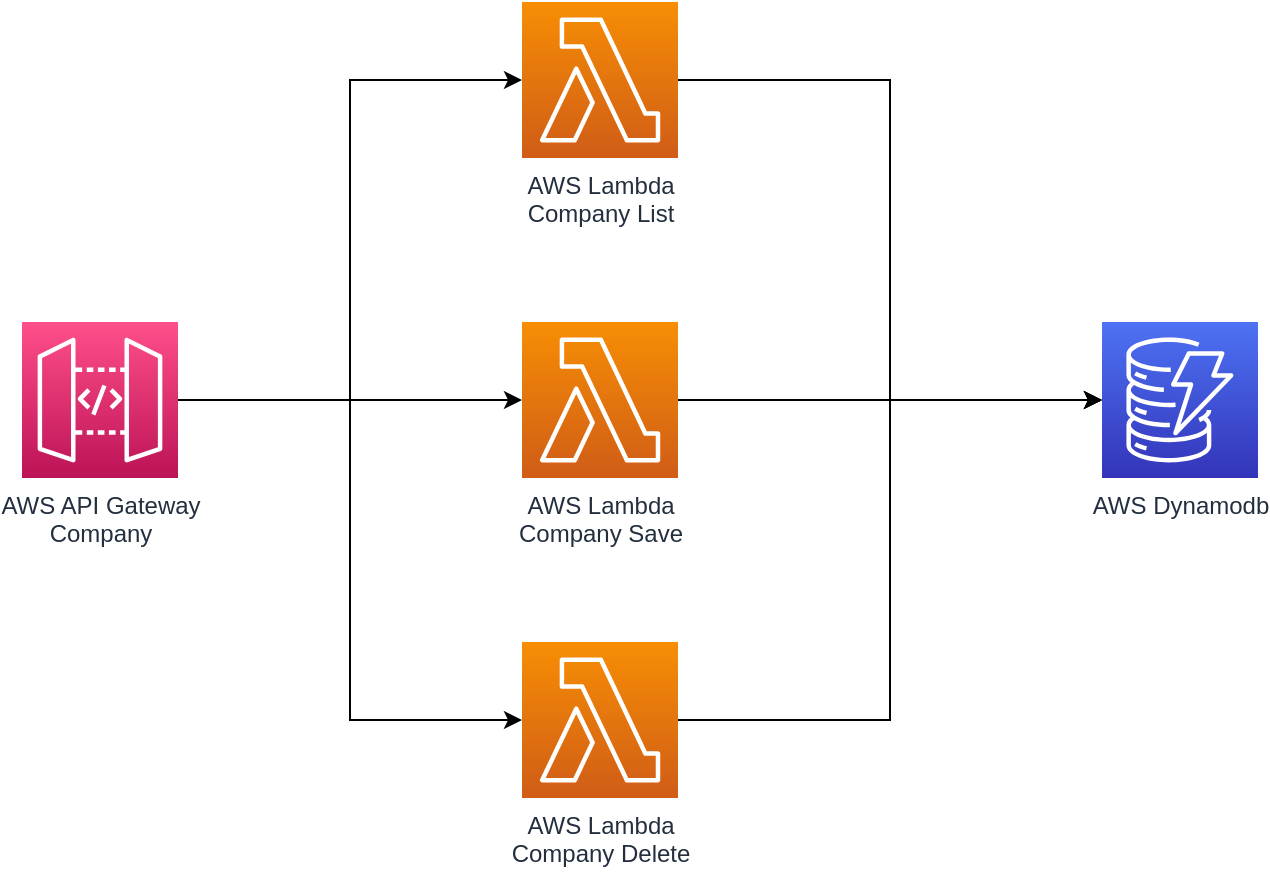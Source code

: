 <mxfile version="20.0.4" type="device"><diagram id="e8tYV-z4HxG3ABRTTgxZ" name="Page-1"><mxGraphModel dx="3784" dy="2240" grid="1" gridSize="10" guides="1" tooltips="1" connect="1" arrows="1" fold="1" page="1" pageScale="1" pageWidth="827" pageHeight="1169" math="0" shadow="0"><root><mxCell id="0"/><mxCell id="1" parent="0"/><mxCell id="E3mAlaE1pcCwjLy2NKng-6" style="edgeStyle=orthogonalEdgeStyle;rounded=0;orthogonalLoop=1;jettySize=auto;html=1;entryX=0;entryY=0.5;entryDx=0;entryDy=0;entryPerimeter=0;" edge="1" parent="1" source="E3mAlaE1pcCwjLy2NKng-1" target="E3mAlaE1pcCwjLy2NKng-3"><mxGeometry relative="1" as="geometry"/></mxCell><mxCell id="E3mAlaE1pcCwjLy2NKng-7" style="edgeStyle=orthogonalEdgeStyle;rounded=0;orthogonalLoop=1;jettySize=auto;html=1;" edge="1" parent="1" source="E3mAlaE1pcCwjLy2NKng-1" target="E3mAlaE1pcCwjLy2NKng-2"><mxGeometry relative="1" as="geometry"/></mxCell><mxCell id="E3mAlaE1pcCwjLy2NKng-8" style="edgeStyle=orthogonalEdgeStyle;rounded=0;orthogonalLoop=1;jettySize=auto;html=1;entryX=0;entryY=0.5;entryDx=0;entryDy=0;entryPerimeter=0;" edge="1" parent="1" source="E3mAlaE1pcCwjLy2NKng-1" target="E3mAlaE1pcCwjLy2NKng-4"><mxGeometry relative="1" as="geometry"/></mxCell><mxCell id="E3mAlaE1pcCwjLy2NKng-1" value="AWS API Gateway&lt;br&gt;Company" style="sketch=0;points=[[0,0,0],[0.25,0,0],[0.5,0,0],[0.75,0,0],[1,0,0],[0,1,0],[0.25,1,0],[0.5,1,0],[0.75,1,0],[1,1,0],[0,0.25,0],[0,0.5,0],[0,0.75,0],[1,0.25,0],[1,0.5,0],[1,0.75,0]];outlineConnect=0;fontColor=#232F3E;gradientColor=#FF4F8B;gradientDirection=north;fillColor=#BC1356;strokeColor=#ffffff;dashed=0;verticalLabelPosition=bottom;verticalAlign=top;align=center;html=1;fontSize=12;fontStyle=0;aspect=fixed;shape=mxgraph.aws4.resourceIcon;resIcon=mxgraph.aws4.api_gateway;" vertex="1" parent="1"><mxGeometry x="120" y="240" width="78" height="78" as="geometry"/></mxCell><mxCell id="E3mAlaE1pcCwjLy2NKng-10" style="edgeStyle=orthogonalEdgeStyle;rounded=0;orthogonalLoop=1;jettySize=auto;html=1;entryX=0;entryY=0.5;entryDx=0;entryDy=0;entryPerimeter=0;" edge="1" parent="1" source="E3mAlaE1pcCwjLy2NKng-2" target="E3mAlaE1pcCwjLy2NKng-5"><mxGeometry relative="1" as="geometry"/></mxCell><mxCell id="E3mAlaE1pcCwjLy2NKng-2" value="AWS Lambda&lt;br&gt;Company Save" style="sketch=0;points=[[0,0,0],[0.25,0,0],[0.5,0,0],[0.75,0,0],[1,0,0],[0,1,0],[0.25,1,0],[0.5,1,0],[0.75,1,0],[1,1,0],[0,0.25,0],[0,0.5,0],[0,0.75,0],[1,0.25,0],[1,0.5,0],[1,0.75,0]];outlineConnect=0;fontColor=#232F3E;gradientColor=#F78E04;gradientDirection=north;fillColor=#D05C17;strokeColor=#ffffff;dashed=0;verticalLabelPosition=bottom;verticalAlign=top;align=center;html=1;fontSize=12;fontStyle=0;aspect=fixed;shape=mxgraph.aws4.resourceIcon;resIcon=mxgraph.aws4.lambda;" vertex="1" parent="1"><mxGeometry x="370" y="240" width="78" height="78" as="geometry"/></mxCell><mxCell id="E3mAlaE1pcCwjLy2NKng-9" style="edgeStyle=orthogonalEdgeStyle;rounded=0;orthogonalLoop=1;jettySize=auto;html=1;entryX=0;entryY=0.5;entryDx=0;entryDy=0;entryPerimeter=0;" edge="1" parent="1" source="E3mAlaE1pcCwjLy2NKng-3" target="E3mAlaE1pcCwjLy2NKng-5"><mxGeometry relative="1" as="geometry"/></mxCell><mxCell id="E3mAlaE1pcCwjLy2NKng-3" value="AWS Lambda&lt;br&gt;Company List" style="sketch=0;points=[[0,0,0],[0.25,0,0],[0.5,0,0],[0.75,0,0],[1,0,0],[0,1,0],[0.25,1,0],[0.5,1,0],[0.75,1,0],[1,1,0],[0,0.25,0],[0,0.5,0],[0,0.75,0],[1,0.25,0],[1,0.5,0],[1,0.75,0]];outlineConnect=0;fontColor=#232F3E;gradientColor=#F78E04;gradientDirection=north;fillColor=#D05C17;strokeColor=#ffffff;dashed=0;verticalLabelPosition=bottom;verticalAlign=top;align=center;html=1;fontSize=12;fontStyle=0;aspect=fixed;shape=mxgraph.aws4.resourceIcon;resIcon=mxgraph.aws4.lambda;" vertex="1" parent="1"><mxGeometry x="370" y="80" width="78" height="78" as="geometry"/></mxCell><mxCell id="E3mAlaE1pcCwjLy2NKng-13" style="edgeStyle=orthogonalEdgeStyle;rounded=0;orthogonalLoop=1;jettySize=auto;html=1;entryX=0;entryY=0.5;entryDx=0;entryDy=0;entryPerimeter=0;" edge="1" parent="1" source="E3mAlaE1pcCwjLy2NKng-4" target="E3mAlaE1pcCwjLy2NKng-5"><mxGeometry relative="1" as="geometry"/></mxCell><mxCell id="E3mAlaE1pcCwjLy2NKng-4" value="AWS Lambda&lt;br&gt;Company Delete" style="sketch=0;points=[[0,0,0],[0.25,0,0],[0.5,0,0],[0.75,0,0],[1,0,0],[0,1,0],[0.25,1,0],[0.5,1,0],[0.75,1,0],[1,1,0],[0,0.25,0],[0,0.5,0],[0,0.75,0],[1,0.25,0],[1,0.5,0],[1,0.75,0]];outlineConnect=0;fontColor=#232F3E;gradientColor=#F78E04;gradientDirection=north;fillColor=#D05C17;strokeColor=#ffffff;dashed=0;verticalLabelPosition=bottom;verticalAlign=top;align=center;html=1;fontSize=12;fontStyle=0;aspect=fixed;shape=mxgraph.aws4.resourceIcon;resIcon=mxgraph.aws4.lambda;" vertex="1" parent="1"><mxGeometry x="370" y="400" width="78" height="78" as="geometry"/></mxCell><mxCell id="E3mAlaE1pcCwjLy2NKng-5" value="AWS Dynamodb" style="sketch=0;points=[[0,0,0],[0.25,0,0],[0.5,0,0],[0.75,0,0],[1,0,0],[0,1,0],[0.25,1,0],[0.5,1,0],[0.75,1,0],[1,1,0],[0,0.25,0],[0,0.5,0],[0,0.75,0],[1,0.25,0],[1,0.5,0],[1,0.75,0]];outlineConnect=0;fontColor=#232F3E;gradientColor=#4D72F3;gradientDirection=north;fillColor=#3334B9;strokeColor=#ffffff;dashed=0;verticalLabelPosition=bottom;verticalAlign=top;align=center;html=1;fontSize=12;fontStyle=0;aspect=fixed;shape=mxgraph.aws4.resourceIcon;resIcon=mxgraph.aws4.dynamodb;" vertex="1" parent="1"><mxGeometry x="660" y="240" width="78" height="78" as="geometry"/></mxCell></root></mxGraphModel></diagram></mxfile>